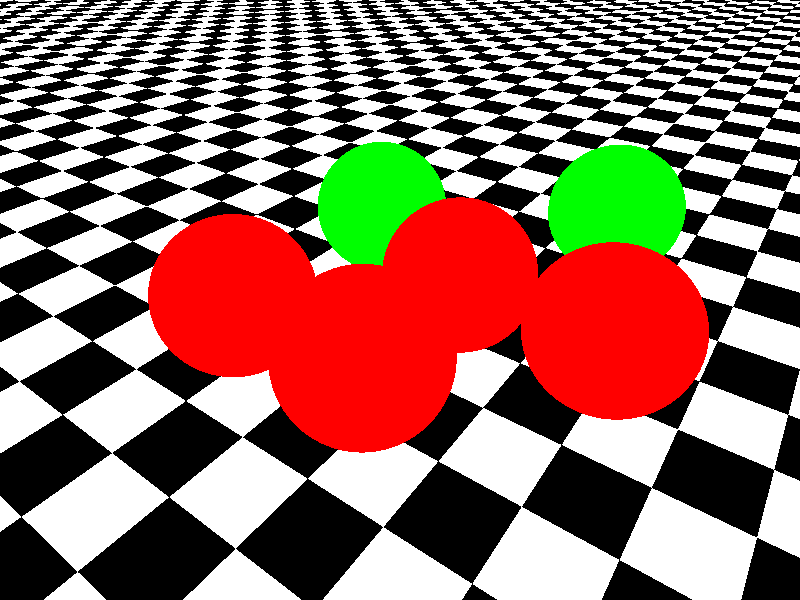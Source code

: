 #include "colors.inc"
 
 //Place a light
  light_source {
    100
    color White
  }

  //Place the Camera
camera {
  location <5,6,-7>  //Camera Location
  look_at  <0,0,0>    //where the camera is pointing
	translate -.8
}




  // creating the spheres  
  //Use "phong" to make the hard and smooth surfaces of the object
  //"filter" is for giving transparency to the objects
  // "interior" to create the glass effect
sphere {<-1,1,-4>, 1 texture{pigment{color Red} finish {phong 0 }}}
sphere {<1,1,-4>, 1 texture{pigment{color Red} finish {phong .33  }}} 

sphere {<1,1,-2>, 1 texture{pigment{color Red} finish {phong .7  }}}
sphere {<3,1,-2>, 1 texture{pigment{color Red filter .66} finish {phong .8  }} interior {ior 2.5}}   

sphere {<-1,1,-1>, 1 texture{pigment{color Green } finish {phong 0  }}}
sphere {<2,1,1>, 1 texture{pigment{color Green transmit .33} finish {phong .8  }}interior {ior 2.5}}
                                                         

plane { <0,1,0> // normal vector
      , 0 // distance from origin
  pigment {
    checker color White, color Black   //create the "chessboard" plane
    
  }
}